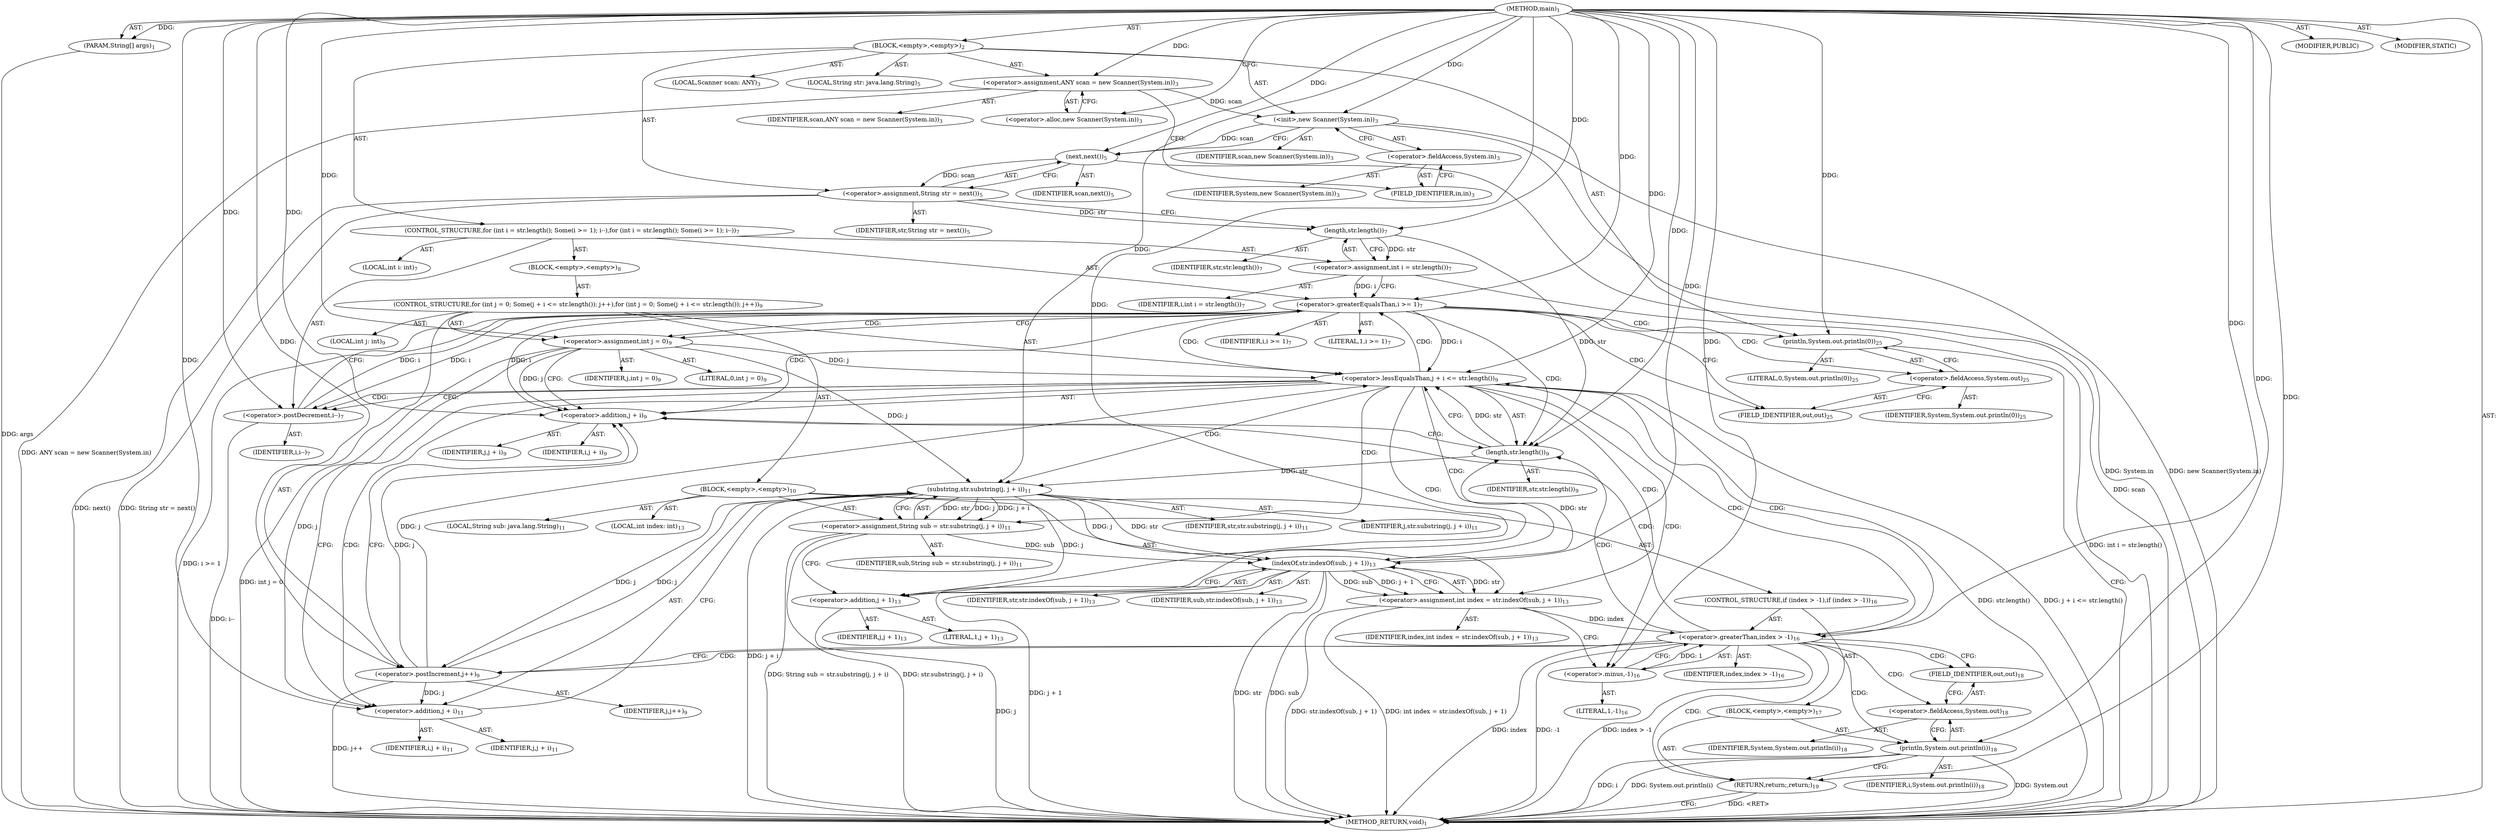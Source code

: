 digraph "main" {  
"19" [label = <(METHOD,main)<SUB>1</SUB>> ]
"20" [label = <(PARAM,String[] args)<SUB>1</SUB>> ]
"21" [label = <(BLOCK,&lt;empty&gt;,&lt;empty&gt;)<SUB>2</SUB>> ]
"4" [label = <(LOCAL,Scanner scan: ANY)<SUB>3</SUB>> ]
"22" [label = <(&lt;operator&gt;.assignment,ANY scan = new Scanner(System.in))<SUB>3</SUB>> ]
"23" [label = <(IDENTIFIER,scan,ANY scan = new Scanner(System.in))<SUB>3</SUB>> ]
"24" [label = <(&lt;operator&gt;.alloc,new Scanner(System.in))<SUB>3</SUB>> ]
"25" [label = <(&lt;init&gt;,new Scanner(System.in))<SUB>3</SUB>> ]
"3" [label = <(IDENTIFIER,scan,new Scanner(System.in))<SUB>3</SUB>> ]
"26" [label = <(&lt;operator&gt;.fieldAccess,System.in)<SUB>3</SUB>> ]
"27" [label = <(IDENTIFIER,System,new Scanner(System.in))<SUB>3</SUB>> ]
"28" [label = <(FIELD_IDENTIFIER,in,in)<SUB>3</SUB>> ]
"29" [label = <(LOCAL,String str: java.lang.String)<SUB>5</SUB>> ]
"30" [label = <(&lt;operator&gt;.assignment,String str = next())<SUB>5</SUB>> ]
"31" [label = <(IDENTIFIER,str,String str = next())<SUB>5</SUB>> ]
"32" [label = <(next,next())<SUB>5</SUB>> ]
"33" [label = <(IDENTIFIER,scan,next())<SUB>5</SUB>> ]
"34" [label = <(CONTROL_STRUCTURE,for (int i = str.length(); Some(i &gt;= 1); i--),for (int i = str.length(); Some(i &gt;= 1); i--))<SUB>7</SUB>> ]
"35" [label = <(LOCAL,int i: int)<SUB>7</SUB>> ]
"36" [label = <(&lt;operator&gt;.assignment,int i = str.length())<SUB>7</SUB>> ]
"37" [label = <(IDENTIFIER,i,int i = str.length())<SUB>7</SUB>> ]
"38" [label = <(length,str.length())<SUB>7</SUB>> ]
"39" [label = <(IDENTIFIER,str,str.length())<SUB>7</SUB>> ]
"40" [label = <(&lt;operator&gt;.greaterEqualsThan,i &gt;= 1)<SUB>7</SUB>> ]
"41" [label = <(IDENTIFIER,i,i &gt;= 1)<SUB>7</SUB>> ]
"42" [label = <(LITERAL,1,i &gt;= 1)<SUB>7</SUB>> ]
"43" [label = <(&lt;operator&gt;.postDecrement,i--)<SUB>7</SUB>> ]
"44" [label = <(IDENTIFIER,i,i--)<SUB>7</SUB>> ]
"45" [label = <(BLOCK,&lt;empty&gt;,&lt;empty&gt;)<SUB>8</SUB>> ]
"46" [label = <(CONTROL_STRUCTURE,for (int j = 0; Some(j + i &lt;= str.length()); j++),for (int j = 0; Some(j + i &lt;= str.length()); j++))<SUB>9</SUB>> ]
"47" [label = <(LOCAL,int j: int)<SUB>9</SUB>> ]
"48" [label = <(&lt;operator&gt;.assignment,int j = 0)<SUB>9</SUB>> ]
"49" [label = <(IDENTIFIER,j,int j = 0)<SUB>9</SUB>> ]
"50" [label = <(LITERAL,0,int j = 0)<SUB>9</SUB>> ]
"51" [label = <(&lt;operator&gt;.lessEqualsThan,j + i &lt;= str.length())<SUB>9</SUB>> ]
"52" [label = <(&lt;operator&gt;.addition,j + i)<SUB>9</SUB>> ]
"53" [label = <(IDENTIFIER,j,j + i)<SUB>9</SUB>> ]
"54" [label = <(IDENTIFIER,i,j + i)<SUB>9</SUB>> ]
"55" [label = <(length,str.length())<SUB>9</SUB>> ]
"56" [label = <(IDENTIFIER,str,str.length())<SUB>9</SUB>> ]
"57" [label = <(&lt;operator&gt;.postIncrement,j++)<SUB>9</SUB>> ]
"58" [label = <(IDENTIFIER,j,j++)<SUB>9</SUB>> ]
"59" [label = <(BLOCK,&lt;empty&gt;,&lt;empty&gt;)<SUB>10</SUB>> ]
"60" [label = <(LOCAL,String sub: java.lang.String)<SUB>11</SUB>> ]
"61" [label = <(&lt;operator&gt;.assignment,String sub = str.substring(j, j + i))<SUB>11</SUB>> ]
"62" [label = <(IDENTIFIER,sub,String sub = str.substring(j, j + i))<SUB>11</SUB>> ]
"63" [label = <(substring,str.substring(j, j + i))<SUB>11</SUB>> ]
"64" [label = <(IDENTIFIER,str,str.substring(j, j + i))<SUB>11</SUB>> ]
"65" [label = <(IDENTIFIER,j,str.substring(j, j + i))<SUB>11</SUB>> ]
"66" [label = <(&lt;operator&gt;.addition,j + i)<SUB>11</SUB>> ]
"67" [label = <(IDENTIFIER,j,j + i)<SUB>11</SUB>> ]
"68" [label = <(IDENTIFIER,i,j + i)<SUB>11</SUB>> ]
"69" [label = <(LOCAL,int index: int)<SUB>13</SUB>> ]
"70" [label = <(&lt;operator&gt;.assignment,int index = str.indexOf(sub, j + 1))<SUB>13</SUB>> ]
"71" [label = <(IDENTIFIER,index,int index = str.indexOf(sub, j + 1))<SUB>13</SUB>> ]
"72" [label = <(indexOf,str.indexOf(sub, j + 1))<SUB>13</SUB>> ]
"73" [label = <(IDENTIFIER,str,str.indexOf(sub, j + 1))<SUB>13</SUB>> ]
"74" [label = <(IDENTIFIER,sub,str.indexOf(sub, j + 1))<SUB>13</SUB>> ]
"75" [label = <(&lt;operator&gt;.addition,j + 1)<SUB>13</SUB>> ]
"76" [label = <(IDENTIFIER,j,j + 1)<SUB>13</SUB>> ]
"77" [label = <(LITERAL,1,j + 1)<SUB>13</SUB>> ]
"78" [label = <(CONTROL_STRUCTURE,if (index &gt; -1),if (index &gt; -1))<SUB>16</SUB>> ]
"79" [label = <(&lt;operator&gt;.greaterThan,index &gt; -1)<SUB>16</SUB>> ]
"80" [label = <(IDENTIFIER,index,index &gt; -1)<SUB>16</SUB>> ]
"81" [label = <(&lt;operator&gt;.minus,-1)<SUB>16</SUB>> ]
"82" [label = <(LITERAL,1,-1)<SUB>16</SUB>> ]
"83" [label = <(BLOCK,&lt;empty&gt;,&lt;empty&gt;)<SUB>17</SUB>> ]
"84" [label = <(println,System.out.println(i))<SUB>18</SUB>> ]
"85" [label = <(&lt;operator&gt;.fieldAccess,System.out)<SUB>18</SUB>> ]
"86" [label = <(IDENTIFIER,System,System.out.println(i))<SUB>18</SUB>> ]
"87" [label = <(FIELD_IDENTIFIER,out,out)<SUB>18</SUB>> ]
"88" [label = <(IDENTIFIER,i,System.out.println(i))<SUB>18</SUB>> ]
"89" [label = <(RETURN,return;,return;)<SUB>19</SUB>> ]
"90" [label = <(println,System.out.println(0))<SUB>25</SUB>> ]
"91" [label = <(&lt;operator&gt;.fieldAccess,System.out)<SUB>25</SUB>> ]
"92" [label = <(IDENTIFIER,System,System.out.println(0))<SUB>25</SUB>> ]
"93" [label = <(FIELD_IDENTIFIER,out,out)<SUB>25</SUB>> ]
"94" [label = <(LITERAL,0,System.out.println(0))<SUB>25</SUB>> ]
"95" [label = <(MODIFIER,PUBLIC)> ]
"96" [label = <(MODIFIER,STATIC)> ]
"97" [label = <(METHOD_RETURN,void)<SUB>1</SUB>> ]
  "19" -> "20"  [ label = "AST: "] 
  "19" -> "21"  [ label = "AST: "] 
  "19" -> "95"  [ label = "AST: "] 
  "19" -> "96"  [ label = "AST: "] 
  "19" -> "97"  [ label = "AST: "] 
  "21" -> "4"  [ label = "AST: "] 
  "21" -> "22"  [ label = "AST: "] 
  "21" -> "25"  [ label = "AST: "] 
  "21" -> "29"  [ label = "AST: "] 
  "21" -> "30"  [ label = "AST: "] 
  "21" -> "34"  [ label = "AST: "] 
  "21" -> "90"  [ label = "AST: "] 
  "22" -> "23"  [ label = "AST: "] 
  "22" -> "24"  [ label = "AST: "] 
  "25" -> "3"  [ label = "AST: "] 
  "25" -> "26"  [ label = "AST: "] 
  "26" -> "27"  [ label = "AST: "] 
  "26" -> "28"  [ label = "AST: "] 
  "30" -> "31"  [ label = "AST: "] 
  "30" -> "32"  [ label = "AST: "] 
  "32" -> "33"  [ label = "AST: "] 
  "34" -> "35"  [ label = "AST: "] 
  "34" -> "36"  [ label = "AST: "] 
  "34" -> "40"  [ label = "AST: "] 
  "34" -> "43"  [ label = "AST: "] 
  "34" -> "45"  [ label = "AST: "] 
  "36" -> "37"  [ label = "AST: "] 
  "36" -> "38"  [ label = "AST: "] 
  "38" -> "39"  [ label = "AST: "] 
  "40" -> "41"  [ label = "AST: "] 
  "40" -> "42"  [ label = "AST: "] 
  "43" -> "44"  [ label = "AST: "] 
  "45" -> "46"  [ label = "AST: "] 
  "46" -> "47"  [ label = "AST: "] 
  "46" -> "48"  [ label = "AST: "] 
  "46" -> "51"  [ label = "AST: "] 
  "46" -> "57"  [ label = "AST: "] 
  "46" -> "59"  [ label = "AST: "] 
  "48" -> "49"  [ label = "AST: "] 
  "48" -> "50"  [ label = "AST: "] 
  "51" -> "52"  [ label = "AST: "] 
  "51" -> "55"  [ label = "AST: "] 
  "52" -> "53"  [ label = "AST: "] 
  "52" -> "54"  [ label = "AST: "] 
  "55" -> "56"  [ label = "AST: "] 
  "57" -> "58"  [ label = "AST: "] 
  "59" -> "60"  [ label = "AST: "] 
  "59" -> "61"  [ label = "AST: "] 
  "59" -> "69"  [ label = "AST: "] 
  "59" -> "70"  [ label = "AST: "] 
  "59" -> "78"  [ label = "AST: "] 
  "61" -> "62"  [ label = "AST: "] 
  "61" -> "63"  [ label = "AST: "] 
  "63" -> "64"  [ label = "AST: "] 
  "63" -> "65"  [ label = "AST: "] 
  "63" -> "66"  [ label = "AST: "] 
  "66" -> "67"  [ label = "AST: "] 
  "66" -> "68"  [ label = "AST: "] 
  "70" -> "71"  [ label = "AST: "] 
  "70" -> "72"  [ label = "AST: "] 
  "72" -> "73"  [ label = "AST: "] 
  "72" -> "74"  [ label = "AST: "] 
  "72" -> "75"  [ label = "AST: "] 
  "75" -> "76"  [ label = "AST: "] 
  "75" -> "77"  [ label = "AST: "] 
  "78" -> "79"  [ label = "AST: "] 
  "78" -> "83"  [ label = "AST: "] 
  "79" -> "80"  [ label = "AST: "] 
  "79" -> "81"  [ label = "AST: "] 
  "81" -> "82"  [ label = "AST: "] 
  "83" -> "84"  [ label = "AST: "] 
  "83" -> "89"  [ label = "AST: "] 
  "84" -> "85"  [ label = "AST: "] 
  "84" -> "88"  [ label = "AST: "] 
  "85" -> "86"  [ label = "AST: "] 
  "85" -> "87"  [ label = "AST: "] 
  "90" -> "91"  [ label = "AST: "] 
  "90" -> "94"  [ label = "AST: "] 
  "91" -> "92"  [ label = "AST: "] 
  "91" -> "93"  [ label = "AST: "] 
  "22" -> "28"  [ label = "CFG: "] 
  "25" -> "32"  [ label = "CFG: "] 
  "30" -> "38"  [ label = "CFG: "] 
  "90" -> "97"  [ label = "CFG: "] 
  "24" -> "22"  [ label = "CFG: "] 
  "26" -> "25"  [ label = "CFG: "] 
  "32" -> "30"  [ label = "CFG: "] 
  "36" -> "40"  [ label = "CFG: "] 
  "40" -> "48"  [ label = "CFG: "] 
  "40" -> "93"  [ label = "CFG: "] 
  "43" -> "40"  [ label = "CFG: "] 
  "91" -> "90"  [ label = "CFG: "] 
  "28" -> "26"  [ label = "CFG: "] 
  "38" -> "36"  [ label = "CFG: "] 
  "93" -> "91"  [ label = "CFG: "] 
  "48" -> "52"  [ label = "CFG: "] 
  "51" -> "66"  [ label = "CFG: "] 
  "51" -> "43"  [ label = "CFG: "] 
  "57" -> "52"  [ label = "CFG: "] 
  "52" -> "55"  [ label = "CFG: "] 
  "55" -> "51"  [ label = "CFG: "] 
  "61" -> "75"  [ label = "CFG: "] 
  "70" -> "81"  [ label = "CFG: "] 
  "63" -> "61"  [ label = "CFG: "] 
  "72" -> "70"  [ label = "CFG: "] 
  "79" -> "87"  [ label = "CFG: "] 
  "79" -> "57"  [ label = "CFG: "] 
  "66" -> "63"  [ label = "CFG: "] 
  "75" -> "72"  [ label = "CFG: "] 
  "81" -> "79"  [ label = "CFG: "] 
  "84" -> "89"  [ label = "CFG: "] 
  "89" -> "97"  [ label = "CFG: "] 
  "85" -> "84"  [ label = "CFG: "] 
  "87" -> "85"  [ label = "CFG: "] 
  "19" -> "24"  [ label = "CFG: "] 
  "89" -> "97"  [ label = "DDG: &lt;RET&gt;"] 
  "20" -> "97"  [ label = "DDG: args"] 
  "22" -> "97"  [ label = "DDG: ANY scan = new Scanner(System.in)"] 
  "25" -> "97"  [ label = "DDG: System.in"] 
  "25" -> "97"  [ label = "DDG: new Scanner(System.in)"] 
  "32" -> "97"  [ label = "DDG: scan"] 
  "30" -> "97"  [ label = "DDG: next()"] 
  "30" -> "97"  [ label = "DDG: String str = next()"] 
  "36" -> "97"  [ label = "DDG: int i = str.length()"] 
  "40" -> "97"  [ label = "DDG: i &gt;= 1"] 
  "48" -> "97"  [ label = "DDG: int j = 0"] 
  "51" -> "97"  [ label = "DDG: str.length()"] 
  "51" -> "97"  [ label = "DDG: j + i &lt;= str.length()"] 
  "43" -> "97"  [ label = "DDG: i--"] 
  "63" -> "97"  [ label = "DDG: j + i"] 
  "61" -> "97"  [ label = "DDG: str.substring(j, j + i)"] 
  "61" -> "97"  [ label = "DDG: String sub = str.substring(j, j + i)"] 
  "72" -> "97"  [ label = "DDG: str"] 
  "72" -> "97"  [ label = "DDG: sub"] 
  "75" -> "97"  [ label = "DDG: j"] 
  "72" -> "97"  [ label = "DDG: j + 1"] 
  "70" -> "97"  [ label = "DDG: str.indexOf(sub, j + 1)"] 
  "70" -> "97"  [ label = "DDG: int index = str.indexOf(sub, j + 1)"] 
  "79" -> "97"  [ label = "DDG: index"] 
  "79" -> "97"  [ label = "DDG: -1"] 
  "79" -> "97"  [ label = "DDG: index &gt; -1"] 
  "57" -> "97"  [ label = "DDG: j++"] 
  "84" -> "97"  [ label = "DDG: System.out"] 
  "84" -> "97"  [ label = "DDG: i"] 
  "84" -> "97"  [ label = "DDG: System.out.println(i)"] 
  "19" -> "20"  [ label = "DDG: "] 
  "19" -> "22"  [ label = "DDG: "] 
  "32" -> "30"  [ label = "DDG: scan"] 
  "22" -> "25"  [ label = "DDG: scan"] 
  "19" -> "25"  [ label = "DDG: "] 
  "38" -> "36"  [ label = "DDG: str"] 
  "19" -> "90"  [ label = "DDG: "] 
  "25" -> "32"  [ label = "DDG: scan"] 
  "19" -> "32"  [ label = "DDG: "] 
  "36" -> "40"  [ label = "DDG: i"] 
  "43" -> "40"  [ label = "DDG: i"] 
  "19" -> "40"  [ label = "DDG: "] 
  "19" -> "43"  [ label = "DDG: "] 
  "40" -> "43"  [ label = "DDG: i"] 
  "30" -> "38"  [ label = "DDG: str"] 
  "19" -> "38"  [ label = "DDG: "] 
  "19" -> "48"  [ label = "DDG: "] 
  "48" -> "51"  [ label = "DDG: j"] 
  "57" -> "51"  [ label = "DDG: j"] 
  "19" -> "51"  [ label = "DDG: "] 
  "40" -> "51"  [ label = "DDG: i"] 
  "55" -> "51"  [ label = "DDG: str"] 
  "19" -> "57"  [ label = "DDG: "] 
  "63" -> "57"  [ label = "DDG: j"] 
  "63" -> "61"  [ label = "DDG: str"] 
  "63" -> "61"  [ label = "DDG: j"] 
  "63" -> "61"  [ label = "DDG: j + i"] 
  "72" -> "70"  [ label = "DDG: str"] 
  "72" -> "70"  [ label = "DDG: sub"] 
  "72" -> "70"  [ label = "DDG: j + 1"] 
  "48" -> "52"  [ label = "DDG: j"] 
  "57" -> "52"  [ label = "DDG: j"] 
  "19" -> "52"  [ label = "DDG: "] 
  "40" -> "52"  [ label = "DDG: i"] 
  "38" -> "55"  [ label = "DDG: str"] 
  "72" -> "55"  [ label = "DDG: str"] 
  "19" -> "55"  [ label = "DDG: "] 
  "55" -> "63"  [ label = "DDG: str"] 
  "19" -> "63"  [ label = "DDG: "] 
  "48" -> "63"  [ label = "DDG: j"] 
  "57" -> "63"  [ label = "DDG: j"] 
  "63" -> "72"  [ label = "DDG: str"] 
  "19" -> "72"  [ label = "DDG: "] 
  "61" -> "72"  [ label = "DDG: sub"] 
  "63" -> "72"  [ label = "DDG: j"] 
  "70" -> "79"  [ label = "DDG: index"] 
  "19" -> "79"  [ label = "DDG: "] 
  "81" -> "79"  [ label = "DDG: 1"] 
  "19" -> "89"  [ label = "DDG: "] 
  "19" -> "66"  [ label = "DDG: "] 
  "48" -> "66"  [ label = "DDG: j"] 
  "57" -> "66"  [ label = "DDG: j"] 
  "63" -> "75"  [ label = "DDG: j"] 
  "19" -> "75"  [ label = "DDG: "] 
  "19" -> "81"  [ label = "DDG: "] 
  "19" -> "84"  [ label = "DDG: "] 
  "40" -> "48"  [ label = "CDG: "] 
  "40" -> "51"  [ label = "CDG: "] 
  "40" -> "52"  [ label = "CDG: "] 
  "40" -> "91"  [ label = "CDG: "] 
  "40" -> "55"  [ label = "CDG: "] 
  "40" -> "93"  [ label = "CDG: "] 
  "40" -> "90"  [ label = "CDG: "] 
  "51" -> "61"  [ label = "CDG: "] 
  "51" -> "66"  [ label = "CDG: "] 
  "51" -> "75"  [ label = "CDG: "] 
  "51" -> "81"  [ label = "CDG: "] 
  "51" -> "72"  [ label = "CDG: "] 
  "51" -> "70"  [ label = "CDG: "] 
  "51" -> "63"  [ label = "CDG: "] 
  "51" -> "40"  [ label = "CDG: "] 
  "51" -> "79"  [ label = "CDG: "] 
  "51" -> "43"  [ label = "CDG: "] 
  "79" -> "51"  [ label = "CDG: "] 
  "79" -> "57"  [ label = "CDG: "] 
  "79" -> "89"  [ label = "CDG: "] 
  "79" -> "52"  [ label = "CDG: "] 
  "79" -> "84"  [ label = "CDG: "] 
  "79" -> "85"  [ label = "CDG: "] 
  "79" -> "87"  [ label = "CDG: "] 
  "79" -> "55"  [ label = "CDG: "] 
}
